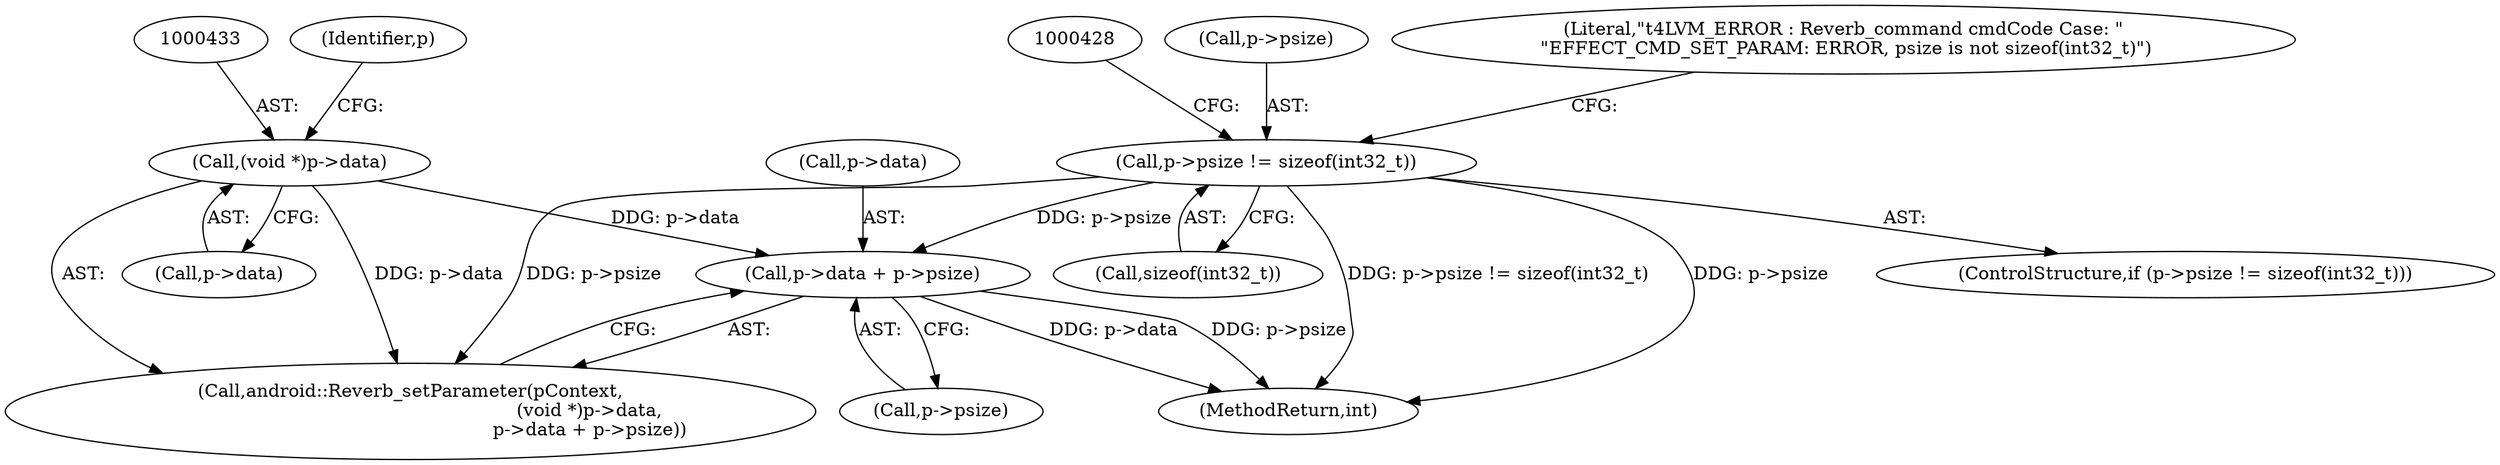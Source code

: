 digraph "1_Android_f490fc335772a9b14e78997486f4a572b0594c04_0@del" {
"1000437" [label="(Call,p->data + p->psize)"];
"1000432" [label="(Call,(void *)p->data)"];
"1000413" [label="(Call,p->psize != sizeof(int32_t))"];
"1000432" [label="(Call,(void *)p->data)"];
"1000685" [label="(MethodReturn,int)"];
"1000430" [label="(Call,android::Reverb_setParameter(pContext,\n                                                              (void *)p->data,\n                                                              p->data + p->psize))"];
"1000434" [label="(Call,p->data)"];
"1000441" [label="(Call,p->psize)"];
"1000439" [label="(Identifier,p)"];
"1000412" [label="(ControlStructure,if (p->psize != sizeof(int32_t)))"];
"1000417" [label="(Call,sizeof(int32_t))"];
"1000438" [label="(Call,p->data)"];
"1000414" [label="(Call,p->psize)"];
"1000413" [label="(Call,p->psize != sizeof(int32_t))"];
"1000437" [label="(Call,p->data + p->psize)"];
"1000421" [label="(Literal,\"\t4LVM_ERROR : Reverb_command cmdCode Case: \"\n \"EFFECT_CMD_SET_PARAM: ERROR, psize is not sizeof(int32_t)\")"];
"1000437" -> "1000430"  [label="AST: "];
"1000437" -> "1000441"  [label="CFG: "];
"1000438" -> "1000437"  [label="AST: "];
"1000441" -> "1000437"  [label="AST: "];
"1000430" -> "1000437"  [label="CFG: "];
"1000437" -> "1000685"  [label="DDG: p->data"];
"1000437" -> "1000685"  [label="DDG: p->psize"];
"1000432" -> "1000437"  [label="DDG: p->data"];
"1000413" -> "1000437"  [label="DDG: p->psize"];
"1000432" -> "1000430"  [label="AST: "];
"1000432" -> "1000434"  [label="CFG: "];
"1000433" -> "1000432"  [label="AST: "];
"1000434" -> "1000432"  [label="AST: "];
"1000439" -> "1000432"  [label="CFG: "];
"1000432" -> "1000430"  [label="DDG: p->data"];
"1000413" -> "1000412"  [label="AST: "];
"1000413" -> "1000417"  [label="CFG: "];
"1000414" -> "1000413"  [label="AST: "];
"1000417" -> "1000413"  [label="AST: "];
"1000421" -> "1000413"  [label="CFG: "];
"1000428" -> "1000413"  [label="CFG: "];
"1000413" -> "1000685"  [label="DDG: p->psize"];
"1000413" -> "1000685"  [label="DDG: p->psize != sizeof(int32_t)"];
"1000413" -> "1000430"  [label="DDG: p->psize"];
}
